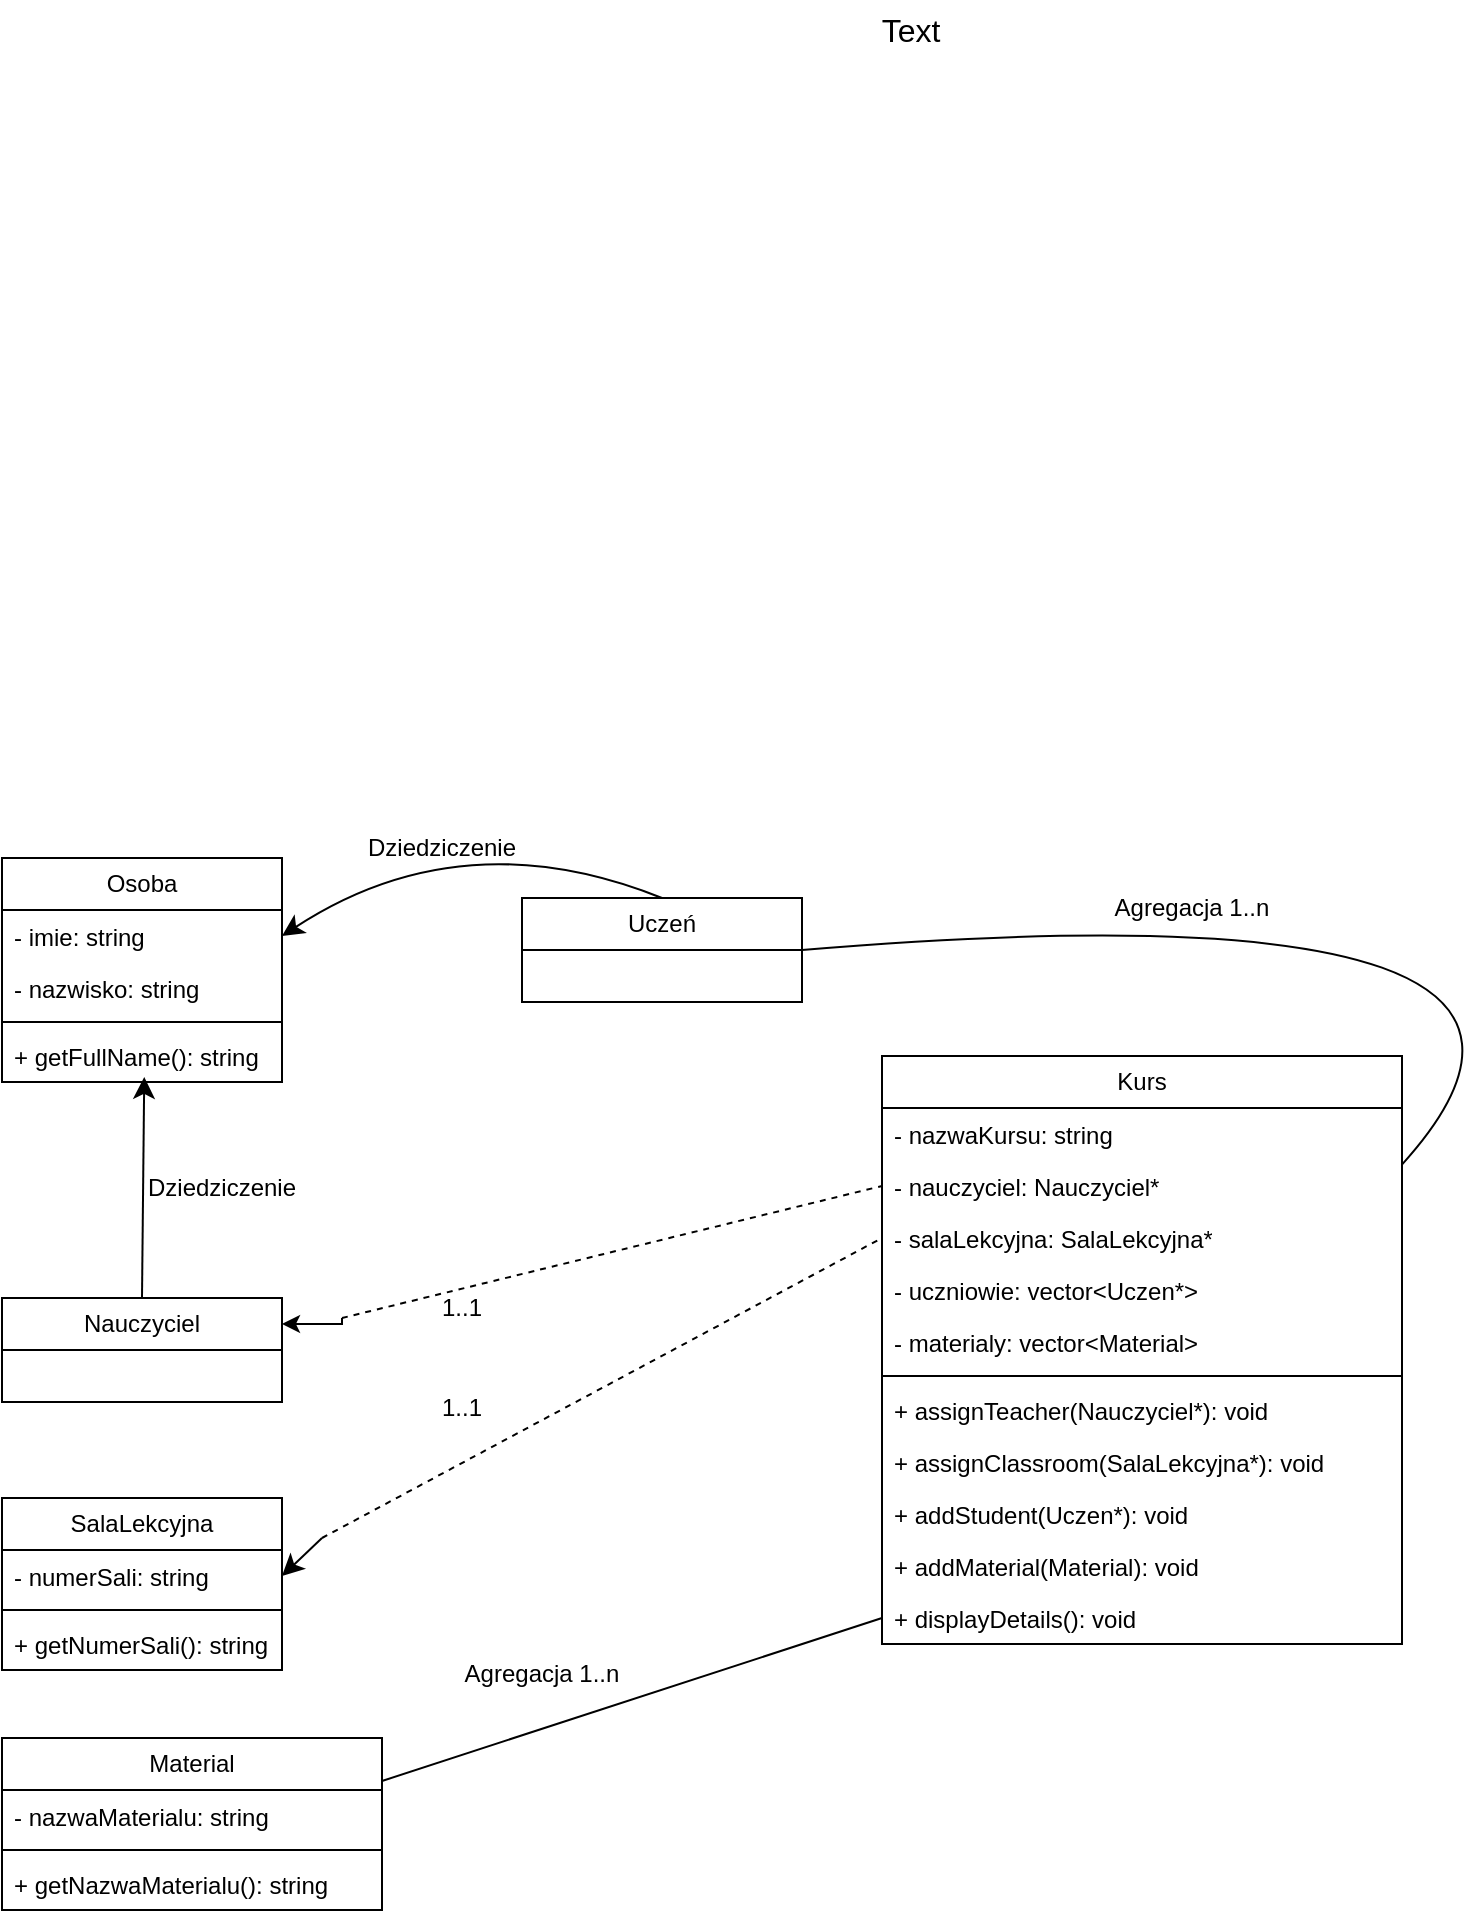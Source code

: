 <mxfile version="25.0.3">
  <diagram name="Strona-1" id="QfsOHPcwkFTm38kqsnas">
    <mxGraphModel dx="1140" dy="1692" grid="1" gridSize="10" guides="1" tooltips="1" connect="1" arrows="1" fold="1" page="1" pageScale="1" pageWidth="827" pageHeight="1169" math="0" shadow="0">
      <root>
        <mxCell id="0" />
        <mxCell id="1" parent="0" />
        <mxCell id="4nc4jbAR0XWe1aXvxEGz-3" value="Osoba" style="swimlane;fontStyle=0;childLayout=stackLayout;horizontal=1;startSize=26;fillColor=none;horizontalStack=0;resizeParent=1;resizeParentMax=0;resizeLast=0;collapsible=1;marginBottom=0;whiteSpace=wrap;html=1;" parent="1" vertex="1">
          <mxGeometry x="40" y="40" width="140" height="112" as="geometry" />
        </mxCell>
        <mxCell id="4nc4jbAR0XWe1aXvxEGz-4" value="- imie: string" style="text;strokeColor=none;fillColor=none;align=left;verticalAlign=top;spacingLeft=4;spacingRight=4;overflow=hidden;rotatable=0;points=[[0,0.5],[1,0.5]];portConstraint=eastwest;whiteSpace=wrap;html=1;" parent="4nc4jbAR0XWe1aXvxEGz-3" vertex="1">
          <mxGeometry y="26" width="140" height="26" as="geometry" />
        </mxCell>
        <mxCell id="4nc4jbAR0XWe1aXvxEGz-5" value="- nazwisko: string" style="text;strokeColor=none;fillColor=none;align=left;verticalAlign=top;spacingLeft=4;spacingRight=4;overflow=hidden;rotatable=0;points=[[0,0.5],[1,0.5]];portConstraint=eastwest;whiteSpace=wrap;html=1;" parent="4nc4jbAR0XWe1aXvxEGz-3" vertex="1">
          <mxGeometry y="52" width="140" height="26" as="geometry" />
        </mxCell>
        <mxCell id="4nc4jbAR0XWe1aXvxEGz-7" value="" style="line;strokeWidth=1;fillColor=none;align=left;verticalAlign=middle;spacingTop=-1;spacingLeft=3;spacingRight=3;rotatable=0;labelPosition=right;points=[];portConstraint=eastwest;strokeColor=inherit;" parent="4nc4jbAR0XWe1aXvxEGz-3" vertex="1">
          <mxGeometry y="78" width="140" height="8" as="geometry" />
        </mxCell>
        <mxCell id="4nc4jbAR0XWe1aXvxEGz-6" value="+ getFullName(): string" style="text;strokeColor=none;fillColor=none;align=left;verticalAlign=top;spacingLeft=4;spacingRight=4;overflow=hidden;rotatable=0;points=[[0,0.5],[1,0.5]];portConstraint=eastwest;whiteSpace=wrap;html=1;" parent="4nc4jbAR0XWe1aXvxEGz-3" vertex="1">
          <mxGeometry y="86" width="140" height="26" as="geometry" />
        </mxCell>
        <mxCell id="4nc4jbAR0XWe1aXvxEGz-8" value="Nauczyciel" style="swimlane;fontStyle=0;childLayout=stackLayout;horizontal=1;startSize=26;fillColor=none;horizontalStack=0;resizeParent=1;resizeParentMax=0;resizeLast=0;collapsible=1;marginBottom=0;whiteSpace=wrap;html=1;" parent="1" vertex="1">
          <mxGeometry x="40" y="260" width="140" height="52" as="geometry" />
        </mxCell>
        <mxCell id="2m8egGD1B7NhHhNCv2R--1" style="edgeStyle=none;curved=1;rounded=0;orthogonalLoop=1;jettySize=auto;html=1;exitX=0.5;exitY=0;exitDx=0;exitDy=0;entryX=1;entryY=0.5;entryDx=0;entryDy=0;fontSize=12;startSize=8;endSize=8;" edge="1" parent="1" source="4nc4jbAR0XWe1aXvxEGz-14" target="4nc4jbAR0XWe1aXvxEGz-4">
          <mxGeometry relative="1" as="geometry">
            <Array as="points">
              <mxPoint x="270" y="20" />
            </Array>
          </mxGeometry>
        </mxCell>
        <mxCell id="4nc4jbAR0XWe1aXvxEGz-14" value="Uczeń" style="swimlane;fontStyle=0;childLayout=stackLayout;horizontal=1;startSize=26;fillColor=none;horizontalStack=0;resizeParent=1;resizeParentMax=0;resizeLast=0;collapsible=1;marginBottom=0;whiteSpace=wrap;html=1;" parent="1" vertex="1">
          <mxGeometry x="300" y="60" width="140" height="52" as="geometry" />
        </mxCell>
        <mxCell id="4nc4jbAR0XWe1aXvxEGz-15" value="SalaLekcyjna" style="swimlane;fontStyle=0;childLayout=stackLayout;horizontal=1;startSize=26;fillColor=none;horizontalStack=0;resizeParent=1;resizeParentMax=0;resizeLast=0;collapsible=1;marginBottom=0;whiteSpace=wrap;html=1;" parent="1" vertex="1">
          <mxGeometry x="40" y="360" width="140" height="86" as="geometry" />
        </mxCell>
        <mxCell id="4nc4jbAR0XWe1aXvxEGz-16" value="- numerSali: string" style="text;strokeColor=none;fillColor=none;align=left;verticalAlign=top;spacingLeft=4;spacingRight=4;overflow=hidden;rotatable=0;points=[[0,0.5],[1,0.5]];portConstraint=eastwest;whiteSpace=wrap;html=1;" parent="4nc4jbAR0XWe1aXvxEGz-15" vertex="1">
          <mxGeometry y="26" width="140" height="26" as="geometry" />
        </mxCell>
        <mxCell id="4nc4jbAR0XWe1aXvxEGz-18" value="" style="line;strokeWidth=1;fillColor=none;align=left;verticalAlign=middle;spacingTop=-1;spacingLeft=3;spacingRight=3;rotatable=0;labelPosition=right;points=[];portConstraint=eastwest;strokeColor=inherit;" parent="4nc4jbAR0XWe1aXvxEGz-15" vertex="1">
          <mxGeometry y="52" width="140" height="8" as="geometry" />
        </mxCell>
        <mxCell id="4nc4jbAR0XWe1aXvxEGz-19" value="+ getNumerSali(): string" style="text;strokeColor=none;fillColor=none;align=left;verticalAlign=top;spacingLeft=4;spacingRight=4;overflow=hidden;rotatable=0;points=[[0,0.5],[1,0.5]];portConstraint=eastwest;whiteSpace=wrap;html=1;" parent="4nc4jbAR0XWe1aXvxEGz-15" vertex="1">
          <mxGeometry y="60" width="140" height="26" as="geometry" />
        </mxCell>
        <mxCell id="4nc4jbAR0XWe1aXvxEGz-20" value="Material" style="swimlane;fontStyle=0;childLayout=stackLayout;horizontal=1;startSize=26;fillColor=none;horizontalStack=0;resizeParent=1;resizeParentMax=0;resizeLast=0;collapsible=1;marginBottom=0;whiteSpace=wrap;html=1;" parent="1" vertex="1">
          <mxGeometry x="40" y="480" width="190" height="86" as="geometry" />
        </mxCell>
        <mxCell id="4nc4jbAR0XWe1aXvxEGz-21" value="- nazwaMaterialu: string" style="text;strokeColor=none;fillColor=none;align=left;verticalAlign=top;spacingLeft=4;spacingRight=4;overflow=hidden;rotatable=0;points=[[0,0.5],[1,0.5]];portConstraint=eastwest;whiteSpace=wrap;html=1;" parent="4nc4jbAR0XWe1aXvxEGz-20" vertex="1">
          <mxGeometry y="26" width="190" height="26" as="geometry" />
        </mxCell>
        <mxCell id="4nc4jbAR0XWe1aXvxEGz-22" value="" style="line;strokeWidth=1;fillColor=none;align=left;verticalAlign=middle;spacingTop=-1;spacingLeft=3;spacingRight=3;rotatable=0;labelPosition=right;points=[];portConstraint=eastwest;strokeColor=inherit;" parent="4nc4jbAR0XWe1aXvxEGz-20" vertex="1">
          <mxGeometry y="52" width="190" height="8" as="geometry" />
        </mxCell>
        <mxCell id="4nc4jbAR0XWe1aXvxEGz-23" value="+ getNazwaMaterialu(): string" style="text;strokeColor=none;fillColor=none;align=left;verticalAlign=top;spacingLeft=4;spacingRight=4;overflow=hidden;rotatable=0;points=[[0,0.5],[1,0.5]];portConstraint=eastwest;whiteSpace=wrap;html=1;" parent="4nc4jbAR0XWe1aXvxEGz-20" vertex="1">
          <mxGeometry y="60" width="190" height="26" as="geometry" />
        </mxCell>
        <mxCell id="4nc4jbAR0XWe1aXvxEGz-24" value="Kurs" style="swimlane;fontStyle=0;childLayout=stackLayout;horizontal=1;startSize=26;fillColor=none;horizontalStack=0;resizeParent=1;resizeParentMax=0;resizeLast=0;collapsible=1;marginBottom=0;whiteSpace=wrap;html=1;" parent="1" vertex="1">
          <mxGeometry x="480" y="139" width="260" height="294" as="geometry" />
        </mxCell>
        <mxCell id="4nc4jbAR0XWe1aXvxEGz-25" value="- nazwaKursu: string" style="text;strokeColor=none;fillColor=none;align=left;verticalAlign=top;spacingLeft=4;spacingRight=4;overflow=hidden;rotatable=0;points=[[0,0.5],[1,0.5]];portConstraint=eastwest;whiteSpace=wrap;html=1;" parent="4nc4jbAR0XWe1aXvxEGz-24" vertex="1">
          <mxGeometry y="26" width="260" height="26" as="geometry" />
        </mxCell>
        <mxCell id="4nc4jbAR0XWe1aXvxEGz-26" value="- nauczyciel: Nauczyciel*" style="text;strokeColor=none;fillColor=none;align=left;verticalAlign=top;spacingLeft=4;spacingRight=4;overflow=hidden;rotatable=0;points=[[0,0.5],[1,0.5]];portConstraint=eastwest;whiteSpace=wrap;html=1;" parent="4nc4jbAR0XWe1aXvxEGz-24" vertex="1">
          <mxGeometry y="52" width="260" height="26" as="geometry" />
        </mxCell>
        <mxCell id="4nc4jbAR0XWe1aXvxEGz-28" value="- salaLekcyjna: SalaLekcyjna*" style="text;strokeColor=none;fillColor=none;align=left;verticalAlign=top;spacingLeft=4;spacingRight=4;overflow=hidden;rotatable=0;points=[[0,0.5],[1,0.5]];portConstraint=eastwest;whiteSpace=wrap;html=1;" parent="4nc4jbAR0XWe1aXvxEGz-24" vertex="1">
          <mxGeometry y="78" width="260" height="26" as="geometry" />
        </mxCell>
        <mxCell id="4nc4jbAR0XWe1aXvxEGz-29" value="- uczniowie: vector&amp;lt;Uczen*&amp;gt;" style="text;strokeColor=none;fillColor=none;align=left;verticalAlign=top;spacingLeft=4;spacingRight=4;overflow=hidden;rotatable=0;points=[[0,0.5],[1,0.5]];portConstraint=eastwest;whiteSpace=wrap;html=1;" parent="4nc4jbAR0XWe1aXvxEGz-24" vertex="1">
          <mxGeometry y="104" width="260" height="26" as="geometry" />
        </mxCell>
        <mxCell id="4nc4jbAR0XWe1aXvxEGz-30" value="- materialy: vector&amp;lt;Material&amp;gt;" style="text;strokeColor=none;fillColor=none;align=left;verticalAlign=top;spacingLeft=4;spacingRight=4;overflow=hidden;rotatable=0;points=[[0,0.5],[1,0.5]];portConstraint=eastwest;whiteSpace=wrap;html=1;" parent="4nc4jbAR0XWe1aXvxEGz-24" vertex="1">
          <mxGeometry y="130" width="260" height="26" as="geometry" />
        </mxCell>
        <mxCell id="4nc4jbAR0XWe1aXvxEGz-27" value="" style="line;strokeWidth=1;fillColor=none;align=left;verticalAlign=middle;spacingTop=-1;spacingLeft=3;spacingRight=3;rotatable=0;labelPosition=right;points=[];portConstraint=eastwest;strokeColor=inherit;" parent="4nc4jbAR0XWe1aXvxEGz-24" vertex="1">
          <mxGeometry y="156" width="260" height="8" as="geometry" />
        </mxCell>
        <mxCell id="4nc4jbAR0XWe1aXvxEGz-33" value="+ assignTeacher(Nauczyciel*): void" style="text;strokeColor=none;fillColor=none;align=left;verticalAlign=top;spacingLeft=4;spacingRight=4;overflow=hidden;rotatable=0;points=[[0,0.5],[1,0.5]];portConstraint=eastwest;whiteSpace=wrap;html=1;" parent="4nc4jbAR0XWe1aXvxEGz-24" vertex="1">
          <mxGeometry y="164" width="260" height="26" as="geometry" />
        </mxCell>
        <mxCell id="4nc4jbAR0XWe1aXvxEGz-35" value="+ assignClassroom(SalaLekcyjna*): void" style="text;strokeColor=none;fillColor=none;align=left;verticalAlign=top;spacingLeft=4;spacingRight=4;overflow=hidden;rotatable=0;points=[[0,0.5],[1,0.5]];portConstraint=eastwest;whiteSpace=wrap;html=1;" parent="4nc4jbAR0XWe1aXvxEGz-24" vertex="1">
          <mxGeometry y="190" width="260" height="26" as="geometry" />
        </mxCell>
        <mxCell id="4nc4jbAR0XWe1aXvxEGz-34" value="+ addStudent(Uczen*): void" style="text;strokeColor=none;fillColor=none;align=left;verticalAlign=top;spacingLeft=4;spacingRight=4;overflow=hidden;rotatable=0;points=[[0,0.5],[1,0.5]];portConstraint=eastwest;whiteSpace=wrap;html=1;" parent="4nc4jbAR0XWe1aXvxEGz-24" vertex="1">
          <mxGeometry y="216" width="260" height="26" as="geometry" />
        </mxCell>
        <mxCell id="4nc4jbAR0XWe1aXvxEGz-32" value="+ addMaterial(Material): void" style="text;strokeColor=none;fillColor=none;align=left;verticalAlign=top;spacingLeft=4;spacingRight=4;overflow=hidden;rotatable=0;points=[[0,0.5],[1,0.5]];portConstraint=eastwest;whiteSpace=wrap;html=1;" parent="4nc4jbAR0XWe1aXvxEGz-24" vertex="1">
          <mxGeometry y="242" width="260" height="26" as="geometry" />
        </mxCell>
        <mxCell id="4nc4jbAR0XWe1aXvxEGz-31" value="+ displayDetails(): void" style="text;strokeColor=none;fillColor=none;align=left;verticalAlign=top;spacingLeft=4;spacingRight=4;overflow=hidden;rotatable=0;points=[[0,0.5],[1,0.5]];portConstraint=eastwest;whiteSpace=wrap;html=1;" parent="4nc4jbAR0XWe1aXvxEGz-24" vertex="1">
          <mxGeometry y="268" width="260" height="26" as="geometry" />
        </mxCell>
        <mxCell id="4nc4jbAR0XWe1aXvxEGz-40" style="edgeStyle=orthogonalEdgeStyle;rounded=0;orthogonalLoop=1;jettySize=auto;html=1;entryX=1;entryY=0.25;entryDx=0;entryDy=0;" parent="1" target="4nc4jbAR0XWe1aXvxEGz-8" edge="1">
          <mxGeometry relative="1" as="geometry">
            <mxPoint x="210" y="270" as="sourcePoint" />
            <Array as="points">
              <mxPoint x="210" y="273" />
            </Array>
          </mxGeometry>
        </mxCell>
        <mxCell id="4nc4jbAR0XWe1aXvxEGz-43" value="Dziedziczenie" style="text;html=1;align=center;verticalAlign=middle;whiteSpace=wrap;rounded=0;" parent="1" vertex="1">
          <mxGeometry x="120" y="190" width="60" height="30" as="geometry" />
        </mxCell>
        <mxCell id="4nc4jbAR0XWe1aXvxEGz-44" value="Dziedziczenie" style="text;html=1;align=center;verticalAlign=middle;whiteSpace=wrap;rounded=0;" parent="1" vertex="1">
          <mxGeometry x="230" y="20" width="60" height="30" as="geometry" />
        </mxCell>
        <mxCell id="4nc4jbAR0XWe1aXvxEGz-45" value="&lt;div&gt;&lt;span style=&quot;background-color: initial;&quot;&gt;1..1&lt;/span&gt;&lt;/div&gt;" style="text;html=1;align=center;verticalAlign=middle;whiteSpace=wrap;rounded=0;" parent="1" vertex="1">
          <mxGeometry x="205" y="300" width="130" height="30" as="geometry" />
        </mxCell>
        <mxCell id="4nc4jbAR0XWe1aXvxEGz-46" value="Agregacja 1..n" style="text;html=1;align=center;verticalAlign=middle;whiteSpace=wrap;rounded=0;" parent="1" vertex="1">
          <mxGeometry x="270" y="433" width="80" height="30" as="geometry" />
        </mxCell>
        <mxCell id="4nc4jbAR0XWe1aXvxEGz-47" value="Agregacja 1..n" style="text;html=1;align=center;verticalAlign=middle;whiteSpace=wrap;rounded=0;" parent="1" vertex="1">
          <mxGeometry x="590" y="50" width="90" height="30" as="geometry" />
        </mxCell>
        <mxCell id="4nc4jbAR0XWe1aXvxEGz-48" value="1..1" style="text;html=1;align=center;verticalAlign=middle;whiteSpace=wrap;rounded=0;" parent="1" vertex="1">
          <mxGeometry x="240" y="250" width="60" height="30" as="geometry" />
        </mxCell>
        <mxCell id="2m8egGD1B7NhHhNCv2R--3" style="edgeStyle=none;curved=1;rounded=0;orthogonalLoop=1;jettySize=auto;html=1;exitX=0.5;exitY=0;exitDx=0;exitDy=0;entryX=0.508;entryY=0.902;entryDx=0;entryDy=0;entryPerimeter=0;fontSize=12;startSize=8;endSize=8;" edge="1" parent="1" source="4nc4jbAR0XWe1aXvxEGz-8" target="4nc4jbAR0XWe1aXvxEGz-6">
          <mxGeometry relative="1" as="geometry" />
        </mxCell>
        <mxCell id="2m8egGD1B7NhHhNCv2R--9" value="" style="endArrow=classic;html=1;rounded=0;fontSize=12;startSize=8;endSize=8;curved=1;entryX=1;entryY=0.5;entryDx=0;entryDy=0;" edge="1" parent="1" target="4nc4jbAR0XWe1aXvxEGz-16">
          <mxGeometry width="50" height="50" relative="1" as="geometry">
            <mxPoint x="200" y="380" as="sourcePoint" />
            <mxPoint x="290" y="210" as="targetPoint" />
          </mxGeometry>
        </mxCell>
        <mxCell id="2m8egGD1B7NhHhNCv2R--10" value="" style="endArrow=none;dashed=1;html=1;rounded=0;fontSize=12;startSize=8;endSize=8;curved=1;entryX=0;entryY=0.5;entryDx=0;entryDy=0;" edge="1" parent="1" target="4nc4jbAR0XWe1aXvxEGz-28">
          <mxGeometry width="50" height="50" relative="1" as="geometry">
            <mxPoint x="200" y="380" as="sourcePoint" />
            <mxPoint x="290" y="210" as="targetPoint" />
          </mxGeometry>
        </mxCell>
        <mxCell id="2m8egGD1B7NhHhNCv2R--11" value="" style="endArrow=none;dashed=1;html=1;rounded=0;fontSize=12;startSize=8;endSize=8;curved=1;entryX=0;entryY=0.5;entryDx=0;entryDy=0;" edge="1" parent="1" target="4nc4jbAR0XWe1aXvxEGz-26">
          <mxGeometry width="50" height="50" relative="1" as="geometry">
            <mxPoint x="210" y="270" as="sourcePoint" />
            <mxPoint x="290" y="210" as="targetPoint" />
          </mxGeometry>
        </mxCell>
        <mxCell id="2m8egGD1B7NhHhNCv2R--13" value="" style="endArrow=none;html=1;rounded=0;fontSize=12;startSize=8;endSize=8;curved=1;exitX=1;exitY=0.25;exitDx=0;exitDy=0;entryX=0;entryY=0.5;entryDx=0;entryDy=0;" edge="1" parent="1" source="4nc4jbAR0XWe1aXvxEGz-20" target="4nc4jbAR0XWe1aXvxEGz-31">
          <mxGeometry width="50" height="50" relative="1" as="geometry">
            <mxPoint x="240" y="260" as="sourcePoint" />
            <mxPoint x="290" y="210" as="targetPoint" />
          </mxGeometry>
        </mxCell>
        <mxCell id="2m8egGD1B7NhHhNCv2R--14" value="" style="endArrow=none;html=1;rounded=0;fontSize=12;startSize=8;endSize=8;curved=1;exitX=1;exitY=0.088;exitDx=0;exitDy=0;exitPerimeter=0;entryX=1;entryY=0.5;entryDx=0;entryDy=0;" edge="1" parent="1" source="4nc4jbAR0XWe1aXvxEGz-26" target="4nc4jbAR0XWe1aXvxEGz-14">
          <mxGeometry width="50" height="50" relative="1" as="geometry">
            <mxPoint x="240" y="260" as="sourcePoint" />
            <mxPoint x="290" y="210" as="targetPoint" />
            <Array as="points">
              <mxPoint x="870" y="50" />
            </Array>
          </mxGeometry>
        </mxCell>
        <mxCell id="2m8egGD1B7NhHhNCv2R--15" value="Text" style="text;html=1;align=center;verticalAlign=middle;resizable=0;points=[];autosize=1;strokeColor=none;fillColor=none;fontSize=16;" vertex="1" parent="1">
          <mxGeometry x="469" y="-389" width="50" height="30" as="geometry" />
        </mxCell>
      </root>
    </mxGraphModel>
  </diagram>
</mxfile>
